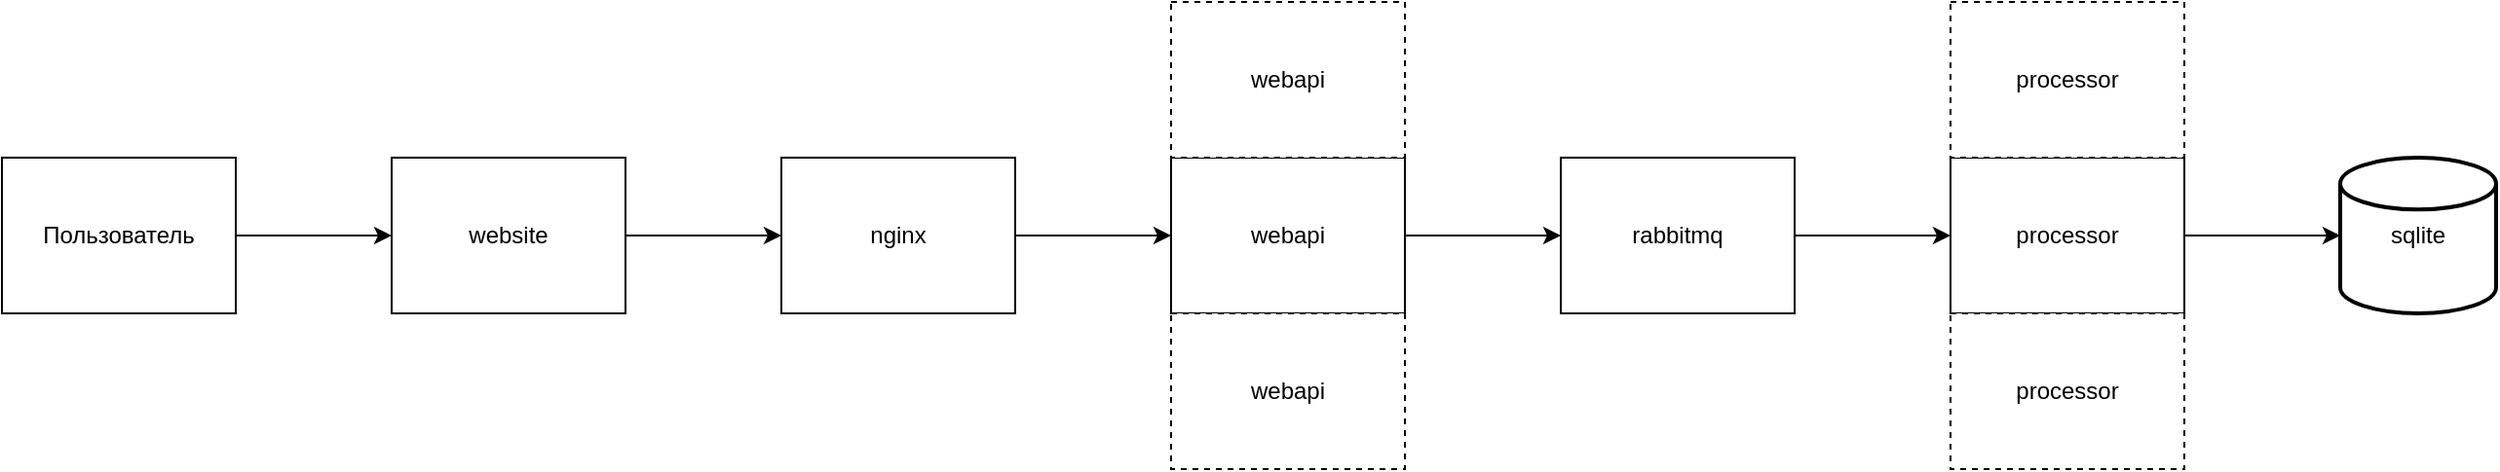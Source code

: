 <mxfile version="25.0.1">
  <diagram name="Страница — 1" id="ObaOgoqwfBVhmNHHShT7">
    <mxGraphModel dx="2014" dy="918" grid="1" gridSize="10" guides="1" tooltips="1" connect="1" arrows="1" fold="1" page="1" pageScale="1" pageWidth="827" pageHeight="1169" math="0" shadow="0">
      <root>
        <mxCell id="0" />
        <mxCell id="1" parent="0" />
        <mxCell id="riq8X37Kfh4m28dJNZCl-3" style="edgeStyle=orthogonalEdgeStyle;rounded=0;orthogonalLoop=1;jettySize=auto;html=1;exitX=1;exitY=0.5;exitDx=0;exitDy=0;entryX=0;entryY=0.5;entryDx=0;entryDy=0;" edge="1" parent="1" source="riq8X37Kfh4m28dJNZCl-1" target="riq8X37Kfh4m28dJNZCl-2">
          <mxGeometry relative="1" as="geometry" />
        </mxCell>
        <mxCell id="riq8X37Kfh4m28dJNZCl-1" value="Пользователь" style="html=1;whiteSpace=wrap;" vertex="1" parent="1">
          <mxGeometry x="80" y="160" width="120" height="80" as="geometry" />
        </mxCell>
        <mxCell id="riq8X37Kfh4m28dJNZCl-5" value="" style="edgeStyle=orthogonalEdgeStyle;rounded=0;orthogonalLoop=1;jettySize=auto;html=1;" edge="1" parent="1" source="riq8X37Kfh4m28dJNZCl-2" target="riq8X37Kfh4m28dJNZCl-4">
          <mxGeometry relative="1" as="geometry" />
        </mxCell>
        <mxCell id="riq8X37Kfh4m28dJNZCl-2" value="website" style="html=1;whiteSpace=wrap;" vertex="1" parent="1">
          <mxGeometry x="280" y="160" width="120" height="80" as="geometry" />
        </mxCell>
        <mxCell id="riq8X37Kfh4m28dJNZCl-7" value="" style="edgeStyle=orthogonalEdgeStyle;rounded=0;orthogonalLoop=1;jettySize=auto;html=1;" edge="1" parent="1" source="riq8X37Kfh4m28dJNZCl-4" target="riq8X37Kfh4m28dJNZCl-6">
          <mxGeometry relative="1" as="geometry" />
        </mxCell>
        <mxCell id="riq8X37Kfh4m28dJNZCl-4" value="nginx" style="html=1;whiteSpace=wrap;" vertex="1" parent="1">
          <mxGeometry x="480" y="160" width="120" height="80" as="geometry" />
        </mxCell>
        <mxCell id="riq8X37Kfh4m28dJNZCl-11" value="" style="edgeStyle=orthogonalEdgeStyle;rounded=0;orthogonalLoop=1;jettySize=auto;html=1;" edge="1" parent="1" source="riq8X37Kfh4m28dJNZCl-6" target="riq8X37Kfh4m28dJNZCl-10">
          <mxGeometry relative="1" as="geometry" />
        </mxCell>
        <mxCell id="riq8X37Kfh4m28dJNZCl-6" value="webapi" style="html=1;whiteSpace=wrap;" vertex="1" parent="1">
          <mxGeometry x="680" y="160" width="120" height="80" as="geometry" />
        </mxCell>
        <mxCell id="riq8X37Kfh4m28dJNZCl-8" value="webapi" style="html=1;whiteSpace=wrap;dashed=1;" vertex="1" parent="1">
          <mxGeometry x="680" y="80" width="120" height="80" as="geometry" />
        </mxCell>
        <mxCell id="riq8X37Kfh4m28dJNZCl-9" value="webapi" style="html=1;whiteSpace=wrap;dashed=1;" vertex="1" parent="1">
          <mxGeometry x="680" y="240" width="120" height="80" as="geometry" />
        </mxCell>
        <mxCell id="riq8X37Kfh4m28dJNZCl-13" value="" style="edgeStyle=orthogonalEdgeStyle;rounded=0;orthogonalLoop=1;jettySize=auto;html=1;" edge="1" parent="1" source="riq8X37Kfh4m28dJNZCl-10" target="riq8X37Kfh4m28dJNZCl-12">
          <mxGeometry relative="1" as="geometry" />
        </mxCell>
        <mxCell id="riq8X37Kfh4m28dJNZCl-10" value="rabbitmq" style="html=1;whiteSpace=wrap;" vertex="1" parent="1">
          <mxGeometry x="880" y="160" width="120" height="80" as="geometry" />
        </mxCell>
        <mxCell id="riq8X37Kfh4m28dJNZCl-17" value="" style="edgeStyle=orthogonalEdgeStyle;rounded=0;orthogonalLoop=1;jettySize=auto;html=1;" edge="1" parent="1" source="riq8X37Kfh4m28dJNZCl-12">
          <mxGeometry relative="1" as="geometry">
            <mxPoint x="1280" y="200" as="targetPoint" />
          </mxGeometry>
        </mxCell>
        <mxCell id="riq8X37Kfh4m28dJNZCl-12" value="processor" style="html=1;whiteSpace=wrap;" vertex="1" parent="1">
          <mxGeometry x="1080" y="160" width="120" height="80" as="geometry" />
        </mxCell>
        <mxCell id="riq8X37Kfh4m28dJNZCl-14" value="processor" style="html=1;whiteSpace=wrap;dashed=1;" vertex="1" parent="1">
          <mxGeometry x="1080" y="80" width="120" height="80" as="geometry" />
        </mxCell>
        <mxCell id="riq8X37Kfh4m28dJNZCl-15" value="processor" style="html=1;whiteSpace=wrap;dashed=1;" vertex="1" parent="1">
          <mxGeometry x="1080" y="240" width="120" height="80" as="geometry" />
        </mxCell>
        <mxCell id="riq8X37Kfh4m28dJNZCl-18" value="sqlite" style="strokeWidth=2;html=1;shape=mxgraph.flowchart.database;whiteSpace=wrap;" vertex="1" parent="1">
          <mxGeometry x="1280" y="160" width="80" height="80" as="geometry" />
        </mxCell>
      </root>
    </mxGraphModel>
  </diagram>
</mxfile>
